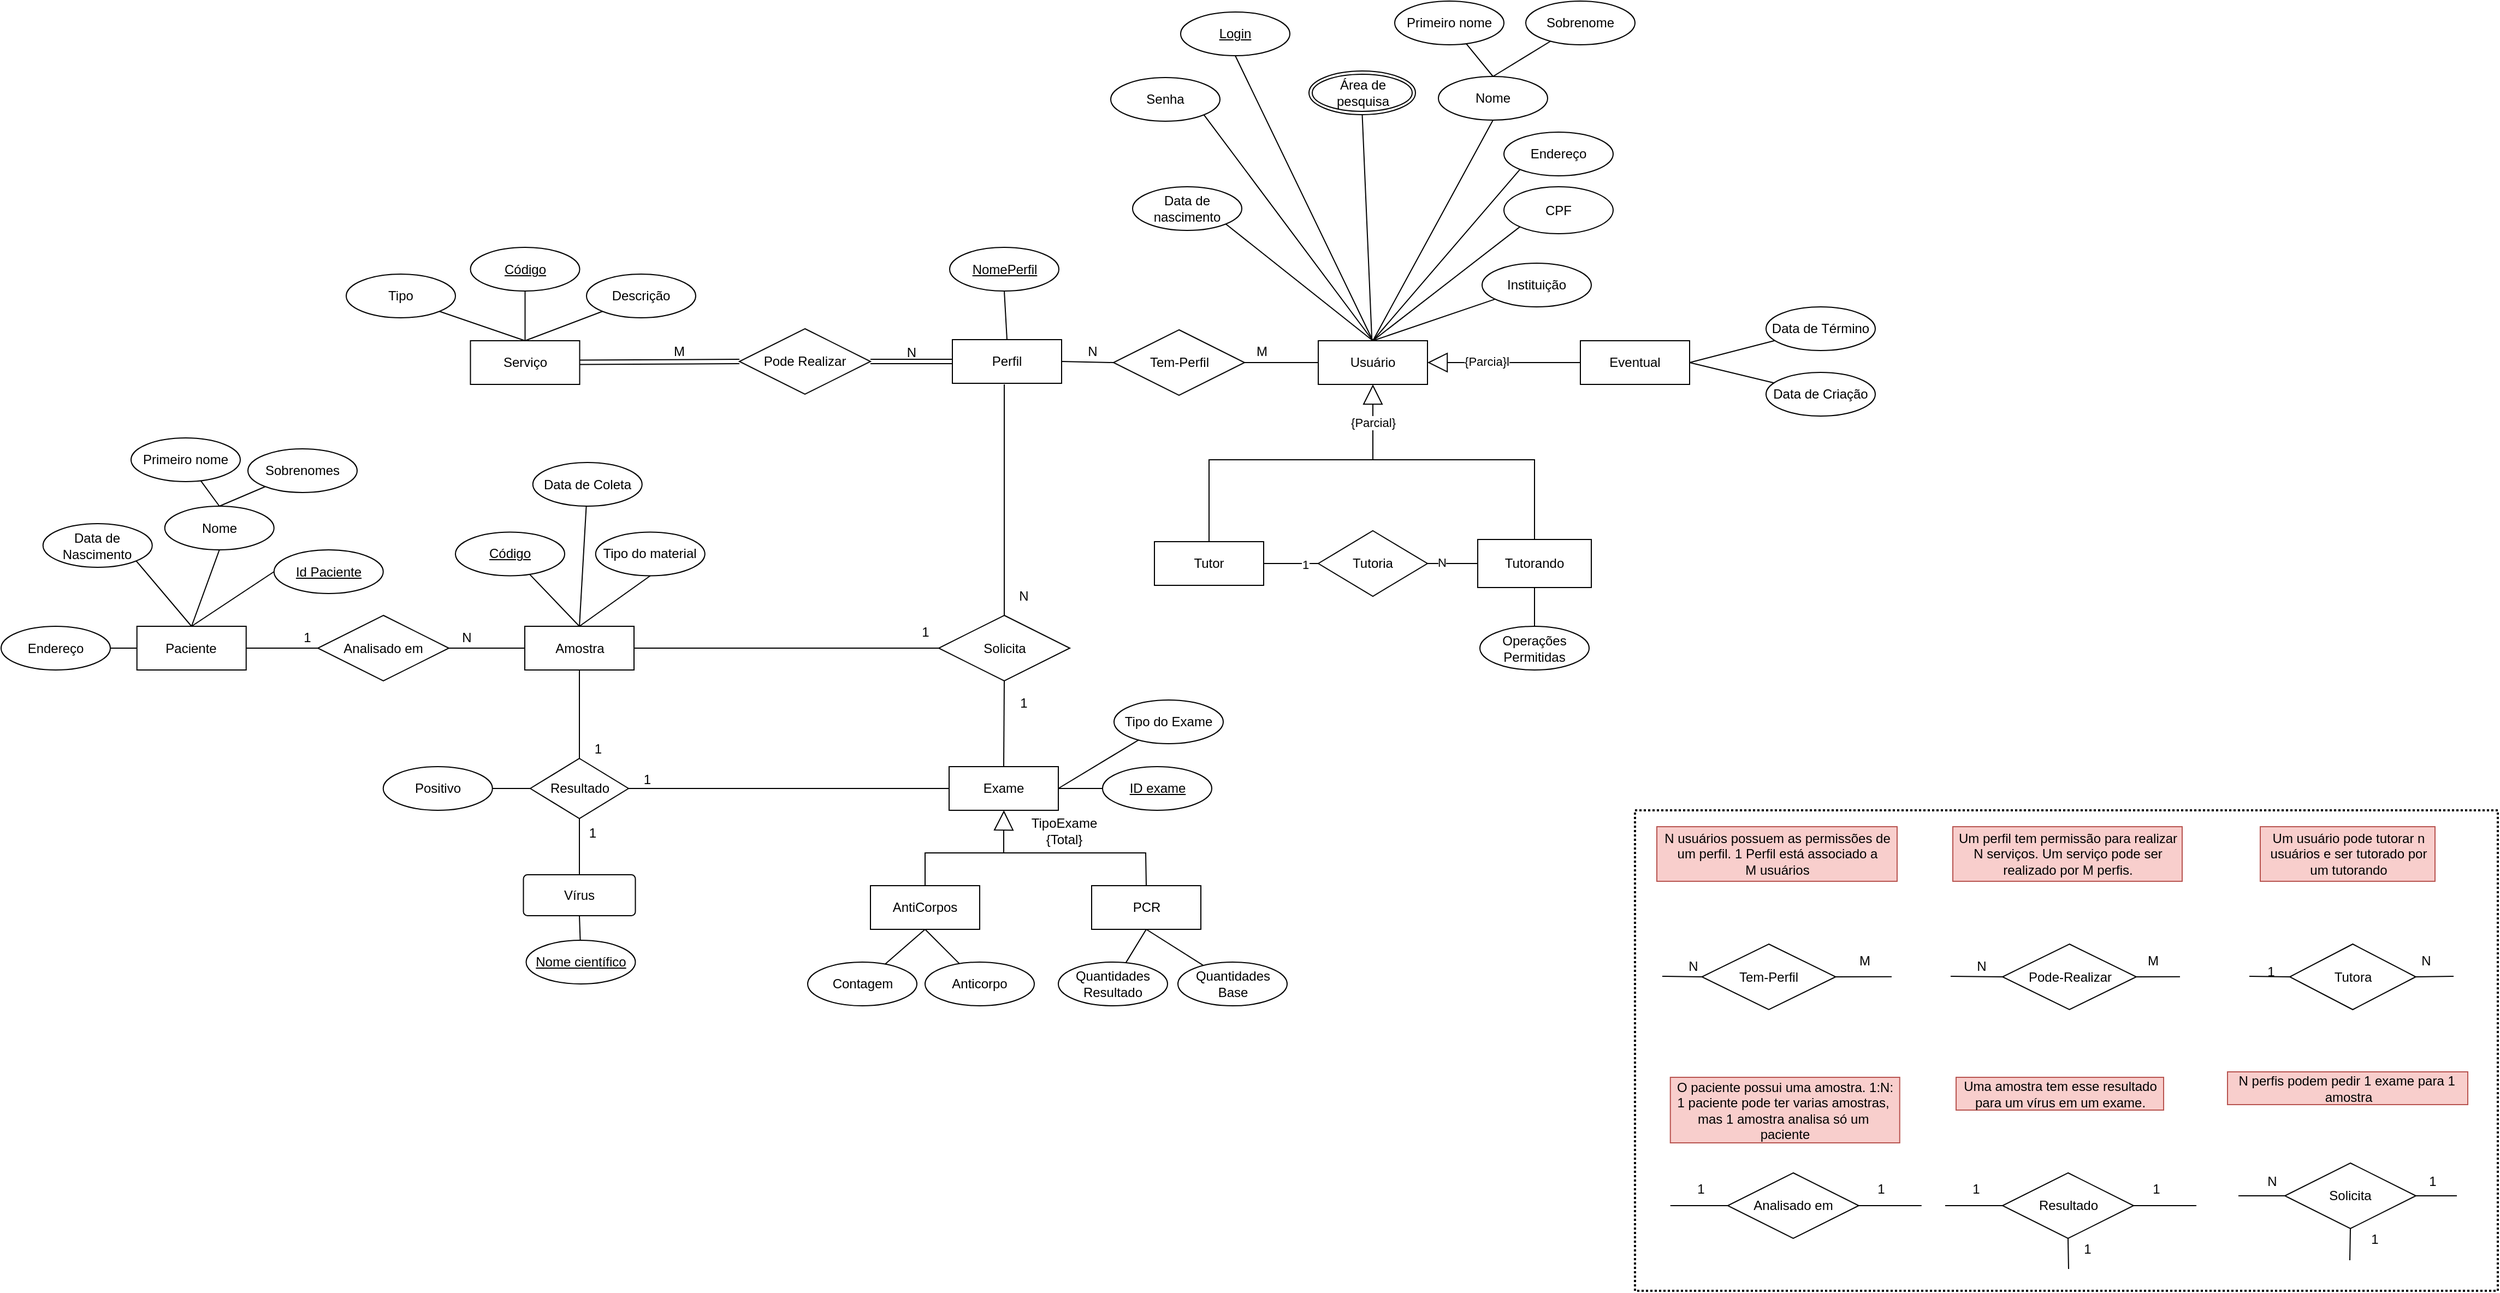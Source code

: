 <mxfile version="13.0.5" type="device"><diagram id="VNBC2NPOKUF2puOYTHex" name="Page-1"><mxGraphModel dx="868" dy="492" grid="1" gridSize="10" guides="1" tooltips="1" connect="1" arrows="1" fold="1" page="1" pageScale="1" pageWidth="1169" pageHeight="827" math="0" shadow="0"><root><mxCell id="0"/><mxCell id="1" parent="0"/><mxCell id="OSMX-TGwpytnrjNOQx-f-105" value="" style="rounded=0;whiteSpace=wrap;html=1;dashed=1;dashPattern=1 1;strokeWidth=2;" parent="1" vertex="1"><mxGeometry x="1510" y="791" width="790" height="440" as="geometry"/></mxCell><mxCell id="btX5SZ9OvL_AyXfjhrS3-226" style="edgeStyle=none;rounded=0;orthogonalLoop=1;jettySize=auto;html=1;exitX=1;exitY=0.5;exitDx=0;exitDy=0;entryX=0;entryY=0.5;entryDx=0;entryDy=0;startArrow=none;startFill=0;endArrow=none;endFill=0;strokeColor=#000000;" parent="1" source="btX5SZ9OvL_AyXfjhrS3-2" target="btX5SZ9OvL_AyXfjhrS3-158" edge="1"><mxGeometry relative="1" as="geometry"/></mxCell><mxCell id="btX5SZ9OvL_AyXfjhrS3-2" value="Paciente" style="whiteSpace=wrap;html=1;align=center;" parent="1" vertex="1"><mxGeometry x="138.38" y="622.5" width="100" height="40" as="geometry"/></mxCell><mxCell id="btX5SZ9OvL_AyXfjhrS3-20" style="edgeStyle=none;rounded=0;orthogonalLoop=1;jettySize=auto;html=1;exitX=0.5;exitY=1;exitDx=0;exitDy=0;entryX=0.5;entryY=0;entryDx=0;entryDy=0;startArrow=none;startFill=0;endArrow=none;endFill=0;strokeColor=#000000;" parent="1" source="btX5SZ9OvL_AyXfjhrS3-3" target="btX5SZ9OvL_AyXfjhrS3-2" edge="1"><mxGeometry relative="1" as="geometry"/></mxCell><mxCell id="btX5SZ9OvL_AyXfjhrS3-3" value="Nome" style="ellipse;whiteSpace=wrap;html=1;align=center;" parent="1" vertex="1"><mxGeometry x="163.88" y="512.5" width="100" height="40" as="geometry"/></mxCell><mxCell id="btX5SZ9OvL_AyXfjhrS3-225" style="edgeStyle=none;rounded=0;orthogonalLoop=1;jettySize=auto;html=1;exitX=1;exitY=0.5;exitDx=0;exitDy=0;entryX=0;entryY=0.5;entryDx=0;entryDy=0;startArrow=none;startFill=0;endArrow=none;endFill=0;strokeColor=#000000;" parent="1" source="btX5SZ9OvL_AyXfjhrS3-9" target="btX5SZ9OvL_AyXfjhrS3-2" edge="1"><mxGeometry relative="1" as="geometry"/></mxCell><mxCell id="btX5SZ9OvL_AyXfjhrS3-9" value="Endereço" style="ellipse;whiteSpace=wrap;html=1;align=center;" parent="1" vertex="1"><mxGeometry x="14" y="622.5" width="100" height="40" as="geometry"/></mxCell><mxCell id="btX5SZ9OvL_AyXfjhrS3-22" style="edgeStyle=none;rounded=0;orthogonalLoop=1;jettySize=auto;html=1;exitX=1;exitY=1;exitDx=0;exitDy=0;startArrow=none;startFill=0;endArrow=none;endFill=0;strokeColor=#000000;" parent="1" source="btX5SZ9OvL_AyXfjhrS3-10" edge="1"><mxGeometry relative="1" as="geometry"><mxPoint x="188.38" y="622.5" as="targetPoint"/></mxGeometry></mxCell><mxCell id="btX5SZ9OvL_AyXfjhrS3-10" value="Data de Nascimento" style="ellipse;whiteSpace=wrap;html=1;align=center;" parent="1" vertex="1"><mxGeometry x="52.38" y="528.5" width="100" height="40" as="geometry"/></mxCell><mxCell id="btX5SZ9OvL_AyXfjhrS3-21" style="edgeStyle=none;rounded=0;orthogonalLoop=1;jettySize=auto;html=1;exitX=0;exitY=0.5;exitDx=0;exitDy=0;startArrow=none;startFill=0;endArrow=none;endFill=0;strokeColor=#000000;" parent="1" source="btX5SZ9OvL_AyXfjhrS3-16" edge="1"><mxGeometry relative="1" as="geometry"><mxPoint x="188.38" y="622.5" as="targetPoint"/></mxGeometry></mxCell><mxCell id="btX5SZ9OvL_AyXfjhrS3-16" value="Id Paciente" style="ellipse;whiteSpace=wrap;html=1;align=center;fontStyle=4;" parent="1" vertex="1"><mxGeometry x="263.88" y="552.5" width="100" height="40" as="geometry"/></mxCell><mxCell id="btX5SZ9OvL_AyXfjhrS3-221" style="edgeStyle=none;rounded=0;orthogonalLoop=1;jettySize=auto;html=1;exitX=1;exitY=0.5;exitDx=0;exitDy=0;entryX=0;entryY=0.5;entryDx=0;entryDy=0;startArrow=none;startFill=0;endArrow=none;endFill=0;strokeColor=#000000;" parent="1" source="btX5SZ9OvL_AyXfjhrS3-24" target="btX5SZ9OvL_AyXfjhrS3-213" edge="1"><mxGeometry relative="1" as="geometry"/></mxCell><mxCell id="btX5SZ9OvL_AyXfjhrS3-24" value="Amostra" style="whiteSpace=wrap;html=1;align=center;" parent="1" vertex="1"><mxGeometry x="493.5" y="622.5" width="100" height="40" as="geometry"/></mxCell><mxCell id="btX5SZ9OvL_AyXfjhrS3-25" style="edgeStyle=none;rounded=0;orthogonalLoop=1;jettySize=auto;html=1;exitX=0.5;exitY=1;exitDx=0;exitDy=0;startArrow=none;startFill=0;endArrow=none;endFill=0;strokeColor=#000000;entryX=0.5;entryY=0;entryDx=0;entryDy=0;" parent="1" source="btX5SZ9OvL_AyXfjhrS3-26" target="btX5SZ9OvL_AyXfjhrS3-24" edge="1"><mxGeometry relative="1" as="geometry"><mxPoint x="497.5" y="660" as="targetPoint"/></mxGeometry></mxCell><mxCell id="btX5SZ9OvL_AyXfjhrS3-26" value="Tipo do material" style="ellipse;whiteSpace=wrap;html=1;align=center;" parent="1" vertex="1"><mxGeometry x="558.38" y="536.25" width="100" height="40" as="geometry"/></mxCell><mxCell id="btX5SZ9OvL_AyXfjhrS3-30" style="edgeStyle=none;rounded=0;orthogonalLoop=1;jettySize=auto;html=1;startArrow=none;startFill=0;endArrow=none;endFill=0;strokeColor=#000000;entryX=0.5;entryY=0;entryDx=0;entryDy=0;" parent="1" source="btX5SZ9OvL_AyXfjhrS3-31" target="btX5SZ9OvL_AyXfjhrS3-24" edge="1"><mxGeometry relative="1" as="geometry"><mxPoint x="497.5" y="615.0" as="targetPoint"/></mxGeometry></mxCell><mxCell id="btX5SZ9OvL_AyXfjhrS3-31" value="Data de Coleta" style="ellipse;whiteSpace=wrap;html=1;align=center;" parent="1" vertex="1"><mxGeometry x="500.88" y="472.5" width="100" height="40" as="geometry"/></mxCell><mxCell id="btX5SZ9OvL_AyXfjhrS3-36" style="edgeStyle=none;rounded=0;orthogonalLoop=1;jettySize=auto;html=1;startArrow=none;startFill=0;endArrow=none;endFill=0;strokeColor=#000000;entryX=0.5;entryY=0;entryDx=0;entryDy=0;" parent="1" source="btX5SZ9OvL_AyXfjhrS3-37" target="btX5SZ9OvL_AyXfjhrS3-24" edge="1"><mxGeometry relative="1" as="geometry"><mxPoint x="497.5" y="615.0" as="targetPoint"/></mxGeometry></mxCell><mxCell id="btX5SZ9OvL_AyXfjhrS3-37" value="Código" style="ellipse;whiteSpace=wrap;html=1;align=center;fontStyle=4;" parent="1" vertex="1"><mxGeometry x="430" y="536.25" width="100" height="40" as="geometry"/></mxCell><mxCell id="btX5SZ9OvL_AyXfjhrS3-130" style="edgeStyle=none;rounded=0;orthogonalLoop=1;jettySize=auto;html=1;entryX=0;entryY=0.5;entryDx=0;entryDy=0;startArrow=none;startFill=0;endArrow=none;endFill=0;strokeColor=#000000;exitX=1;exitY=0.5;exitDx=0;exitDy=0;" parent="1" source="uUri96Gghh1kMLIjT66v-4" target="btX5SZ9OvL_AyXfjhrS3-128" edge="1"><mxGeometry relative="1" as="geometry"><mxPoint x="1500" y="771" as="sourcePoint"/></mxGeometry></mxCell><mxCell id="uUri96Gghh1kMLIjT66v-2" value="1" style="edgeLabel;html=1;align=center;verticalAlign=middle;resizable=0;points=[];" vertex="1" connectable="0" parent="btX5SZ9OvL_AyXfjhrS3-130"><mxGeometry x="0.497" relative="1" as="geometry"><mxPoint y="1" as="offset"/></mxGeometry></mxCell><mxCell id="btX5SZ9OvL_AyXfjhrS3-131" style="edgeStyle=none;rounded=0;orthogonalLoop=1;jettySize=auto;html=1;startArrow=none;startFill=0;endArrow=none;endFill=0;strokeColor=#000000;entryX=1;entryY=0.5;entryDx=0;entryDy=0;exitX=0;exitY=0.5;exitDx=0;exitDy=0;" parent="1" source="uUri96Gghh1kMLIjT66v-5" target="btX5SZ9OvL_AyXfjhrS3-128" edge="1"><mxGeometry relative="1" as="geometry"><mxPoint x="1690" y="791" as="sourcePoint"/><mxPoint x="1680" y="731" as="targetPoint"/></mxGeometry></mxCell><mxCell id="uUri96Gghh1kMLIjT66v-1" value="N" style="edgeLabel;html=1;align=center;verticalAlign=middle;resizable=0;points=[];" vertex="1" connectable="0" parent="btX5SZ9OvL_AyXfjhrS3-131"><mxGeometry x="0.488" y="-1" relative="1" as="geometry"><mxPoint x="1" as="offset"/></mxGeometry></mxCell><mxCell id="btX5SZ9OvL_AyXfjhrS3-38" value="Usuário" style="whiteSpace=wrap;html=1;align=center;" parent="1" vertex="1"><mxGeometry x="1220" y="361" width="100" height="40" as="geometry"/></mxCell><mxCell id="btX5SZ9OvL_AyXfjhrS3-39" style="edgeStyle=none;rounded=0;orthogonalLoop=1;jettySize=auto;html=1;exitX=0.5;exitY=1;exitDx=0;exitDy=0;entryX=0.5;entryY=0;entryDx=0;entryDy=0;startArrow=none;startFill=0;endArrow=none;endFill=0;strokeColor=#000000;" parent="1" source="btX5SZ9OvL_AyXfjhrS3-40" target="btX5SZ9OvL_AyXfjhrS3-38" edge="1"><mxGeometry relative="1" as="geometry"/></mxCell><mxCell id="btX5SZ9OvL_AyXfjhrS3-269" style="edgeStyle=none;rounded=0;orthogonalLoop=1;jettySize=auto;html=1;startArrow=none;startFill=0;endArrow=none;endFill=0;strokeColor=#000000;exitX=0.5;exitY=0;exitDx=0;exitDy=0;" parent="1" source="btX5SZ9OvL_AyXfjhrS3-40" target="btX5SZ9OvL_AyXfjhrS3-42" edge="1"><mxGeometry relative="1" as="geometry"><mxPoint x="1430" y="139" as="sourcePoint"/></mxGeometry></mxCell><mxCell id="btX5SZ9OvL_AyXfjhrS3-40" value="Nome" style="ellipse;whiteSpace=wrap;html=1;align=center;" parent="1" vertex="1"><mxGeometry x="1330" y="119" width="100" height="40" as="geometry"/></mxCell><mxCell id="btX5SZ9OvL_AyXfjhrS3-42" value="Primeiro nome" style="ellipse;whiteSpace=wrap;html=1;align=center;" parent="1" vertex="1"><mxGeometry x="1290" y="50" width="100" height="40" as="geometry"/></mxCell><mxCell id="btX5SZ9OvL_AyXfjhrS3-247" style="edgeStyle=none;rounded=0;orthogonalLoop=1;jettySize=auto;html=1;exitX=0;exitY=1;exitDx=0;exitDy=0;entryX=0.5;entryY=0;entryDx=0;entryDy=0;startArrow=none;startFill=0;endArrow=none;endFill=0;strokeColor=#000000;" parent="1" source="btX5SZ9OvL_AyXfjhrS3-45" target="btX5SZ9OvL_AyXfjhrS3-38" edge="1"><mxGeometry relative="1" as="geometry"/></mxCell><mxCell id="btX5SZ9OvL_AyXfjhrS3-45" value="Endereço" style="ellipse;whiteSpace=wrap;html=1;align=center;" parent="1" vertex="1"><mxGeometry x="1390" y="170" width="100" height="40" as="geometry"/></mxCell><mxCell id="btX5SZ9OvL_AyXfjhrS3-267" style="edgeStyle=none;rounded=0;orthogonalLoop=1;jettySize=auto;html=1;startArrow=none;startFill=0;endArrow=none;endFill=0;strokeColor=#000000;entryX=0.5;entryY=0;entryDx=0;entryDy=0;" parent="1" source="btX5SZ9OvL_AyXfjhrS3-49" target="btX5SZ9OvL_AyXfjhrS3-40" edge="1"><mxGeometry relative="1" as="geometry"><mxPoint x="1433.5" y="139" as="targetPoint"/></mxGeometry></mxCell><mxCell id="btX5SZ9OvL_AyXfjhrS3-49" value="Sobrenome" style="ellipse;whiteSpace=wrap;html=1;align=center;" parent="1" vertex="1"><mxGeometry x="1410" y="50" width="100" height="40" as="geometry"/></mxCell><mxCell id="btX5SZ9OvL_AyXfjhrS3-257" style="edgeStyle=none;rounded=0;orthogonalLoop=1;jettySize=auto;html=1;exitX=0;exitY=1;exitDx=0;exitDy=0;entryX=0.5;entryY=0;entryDx=0;entryDy=0;startArrow=none;startFill=0;endArrow=none;endFill=0;strokeColor=#000000;" parent="1" source="btX5SZ9OvL_AyXfjhrS3-51" target="btX5SZ9OvL_AyXfjhrS3-38" edge="1"><mxGeometry relative="1" as="geometry"/></mxCell><mxCell id="btX5SZ9OvL_AyXfjhrS3-51" value="CPF" style="ellipse;whiteSpace=wrap;html=1;align=center;fontStyle=0;" parent="1" vertex="1"><mxGeometry x="1390" y="220" width="100" height="43" as="geometry"/></mxCell><mxCell id="btX5SZ9OvL_AyXfjhrS3-248" style="edgeStyle=none;rounded=0;orthogonalLoop=1;jettySize=auto;html=1;exitX=1;exitY=1;exitDx=0;exitDy=0;entryX=0.5;entryY=0;entryDx=0;entryDy=0;startArrow=none;startFill=0;endArrow=none;endFill=0;strokeColor=#000000;" parent="1" source="btX5SZ9OvL_AyXfjhrS3-59" target="btX5SZ9OvL_AyXfjhrS3-38" edge="1"><mxGeometry relative="1" as="geometry"/></mxCell><mxCell id="btX5SZ9OvL_AyXfjhrS3-59" value="Data de nascimento" style="ellipse;whiteSpace=wrap;html=1;align=center;glass=0;" parent="1" vertex="1"><mxGeometry x="1050" y="220" width="100" height="40" as="geometry"/></mxCell><mxCell id="btX5SZ9OvL_AyXfjhrS3-62" style="edgeStyle=none;rounded=0;orthogonalLoop=1;jettySize=auto;html=1;exitX=0.5;exitY=1;exitDx=0;exitDy=0;entryX=0.5;entryY=0;entryDx=0;entryDy=0;startArrow=none;startFill=0;endArrow=none;endFill=0;strokeColor=#000000;" parent="1" source="btX5SZ9OvL_AyXfjhrS3-61" target="btX5SZ9OvL_AyXfjhrS3-38" edge="1"><mxGeometry relative="1" as="geometry"/></mxCell><mxCell id="btX5SZ9OvL_AyXfjhrS3-61" value="Login" style="ellipse;whiteSpace=wrap;html=1;align=center;glass=0;fontStyle=4" parent="1" vertex="1"><mxGeometry x="1094" y="60" width="100" height="40" as="geometry"/></mxCell><mxCell id="btX5SZ9OvL_AyXfjhrS3-256" style="edgeStyle=none;rounded=0;orthogonalLoop=1;jettySize=auto;html=1;exitX=1;exitY=1;exitDx=0;exitDy=0;entryX=0.5;entryY=0;entryDx=0;entryDy=0;startArrow=none;startFill=0;endArrow=none;endFill=0;strokeColor=#000000;" parent="1" source="btX5SZ9OvL_AyXfjhrS3-64" target="btX5SZ9OvL_AyXfjhrS3-38" edge="1"><mxGeometry relative="1" as="geometry"/></mxCell><mxCell id="btX5SZ9OvL_AyXfjhrS3-64" value="Senha" style="ellipse;whiteSpace=wrap;html=1;align=center;glass=0;" parent="1" vertex="1"><mxGeometry x="1030" y="120" width="100" height="40" as="geometry"/></mxCell><mxCell id="btX5SZ9OvL_AyXfjhrS3-69" value="Serviço" style="whiteSpace=wrap;html=1;align=center;" parent="1" vertex="1"><mxGeometry x="443.75" y="361" width="100" height="40" as="geometry"/></mxCell><mxCell id="btX5SZ9OvL_AyXfjhrS3-70" style="edgeStyle=none;rounded=0;orthogonalLoop=1;jettySize=auto;html=1;exitX=0.5;exitY=1;exitDx=0;exitDy=0;entryX=0.5;entryY=1;entryDx=0;entryDy=0;startArrow=none;startFill=0;endArrow=none;endFill=0;strokeColor=#000000;" parent="1" source="btX5SZ9OvL_AyXfjhrS3-71" target="btX5SZ9OvL_AyXfjhrS3-71" edge="1"><mxGeometry relative="1" as="geometry"/></mxCell><mxCell id="btX5SZ9OvL_AyXfjhrS3-276" style="edgeStyle=none;rounded=0;orthogonalLoop=1;jettySize=auto;html=1;exitX=1;exitY=1;exitDx=0;exitDy=0;startArrow=none;startFill=0;endArrow=none;endFill=0;strokeColor=#000000;entryX=0.5;entryY=0;entryDx=0;entryDy=0;" parent="1" source="btX5SZ9OvL_AyXfjhrS3-71" target="btX5SZ9OvL_AyXfjhrS3-69" edge="1"><mxGeometry relative="1" as="geometry"><mxPoint x="480" y="350" as="targetPoint"/></mxGeometry></mxCell><mxCell id="btX5SZ9OvL_AyXfjhrS3-71" value="Tipo" style="ellipse;whiteSpace=wrap;html=1;align=center;" parent="1" vertex="1"><mxGeometry x="330" y="300" width="100" height="40" as="geometry"/></mxCell><mxCell id="btX5SZ9OvL_AyXfjhrS3-277" style="edgeStyle=none;rounded=0;orthogonalLoop=1;jettySize=auto;html=1;exitX=0;exitY=1;exitDx=0;exitDy=0;startArrow=none;startFill=0;endArrow=none;endFill=0;strokeColor=#000000;entryX=0.5;entryY=0;entryDx=0;entryDy=0;" parent="1" source="btX5SZ9OvL_AyXfjhrS3-76" target="btX5SZ9OvL_AyXfjhrS3-69" edge="1"><mxGeometry relative="1" as="geometry"><mxPoint x="510" y="350" as="targetPoint"/></mxGeometry></mxCell><mxCell id="btX5SZ9OvL_AyXfjhrS3-76" value="Descrição" style="ellipse;whiteSpace=wrap;html=1;align=center;" parent="1" vertex="1"><mxGeometry x="550" y="300" width="100" height="40" as="geometry"/></mxCell><mxCell id="btX5SZ9OvL_AyXfjhrS3-275" style="edgeStyle=none;rounded=0;orthogonalLoop=1;jettySize=auto;html=1;exitX=0.5;exitY=1;exitDx=0;exitDy=0;entryX=0.5;entryY=0;entryDx=0;entryDy=0;startArrow=none;startFill=0;endArrow=none;endFill=0;strokeColor=#000000;" parent="1" source="btX5SZ9OvL_AyXfjhrS3-82" target="btX5SZ9OvL_AyXfjhrS3-69" edge="1"><mxGeometry relative="1" as="geometry"/></mxCell><mxCell id="btX5SZ9OvL_AyXfjhrS3-82" value="Código" style="ellipse;whiteSpace=wrap;html=1;align=center;fontStyle=4;" parent="1" vertex="1"><mxGeometry x="443.75" y="275.5" width="100" height="40" as="geometry"/></mxCell><mxCell id="btX5SZ9OvL_AyXfjhrS3-106" value="Um usuário pode tutorar n&lt;br&gt;usuários e ser tutorado por&lt;br&gt;um tutorando" style="text;html=1;align=center;verticalAlign=middle;resizable=0;points=[];autosize=1;fillColor=#f8cecc;strokeColor=#b85450;" parent="1" vertex="1"><mxGeometry x="2082.5" y="806" width="160" height="50" as="geometry"/></mxCell><mxCell id="btX5SZ9OvL_AyXfjhrS3-107" value="" style="edgeStyle=none;rounded=0;orthogonalLoop=1;jettySize=auto;html=1;startArrow=none;startFill=0;endArrow=none;endFill=0;strokeColor=#000000;exitX=0;exitY=0.5;exitDx=0;exitDy=0;" parent="1" source="btX5SZ9OvL_AyXfjhrS3-110" edge="1"><mxGeometry relative="1" as="geometry"><mxPoint x="2072.5" y="943" as="targetPoint"/></mxGeometry></mxCell><mxCell id="btX5SZ9OvL_AyXfjhrS3-108" style="edgeStyle=none;rounded=0;orthogonalLoop=1;jettySize=auto;html=1;exitX=1;exitY=0.5;exitDx=0;exitDy=0;startArrow=none;startFill=0;endArrow=none;endFill=0;strokeColor=#000000;" parent="1" source="btX5SZ9OvL_AyXfjhrS3-110" edge="1"><mxGeometry relative="1" as="geometry"><mxPoint x="2259.5" y="943" as="targetPoint"/></mxGeometry></mxCell><mxCell id="btX5SZ9OvL_AyXfjhrS3-110" value="Tutora" style="shape=rhombus;perimeter=rhombusPerimeter;whiteSpace=wrap;html=1;align=center;glass=0;" parent="1" vertex="1"><mxGeometry x="2109.5" y="913.5" width="115.38" height="60" as="geometry"/></mxCell><mxCell id="btX5SZ9OvL_AyXfjhrS3-111" value="1" style="text;html=1;align=center;verticalAlign=middle;resizable=0;points=[];autosize=1;" parent="1" vertex="1"><mxGeometry x="2082.38" y="928.5" width="20" height="20" as="geometry"/></mxCell><mxCell id="btX5SZ9OvL_AyXfjhrS3-112" value="N" style="text;html=1;align=center;verticalAlign=middle;resizable=0;points=[];autosize=1;" parent="1" vertex="1"><mxGeometry x="2223.88" y="918.5" width="20" height="20" as="geometry"/></mxCell><mxCell id="btX5SZ9OvL_AyXfjhrS3-273" style="edgeStyle=none;rounded=0;orthogonalLoop=1;jettySize=auto;html=1;exitX=0.5;exitY=1;exitDx=0;exitDy=0;startArrow=none;startFill=0;endArrow=none;endFill=0;strokeColor=#000000;" parent="1" source="btX5SZ9OvL_AyXfjhrS3-117" target="btX5SZ9OvL_AyXfjhrS3-119" edge="1"><mxGeometry relative="1" as="geometry"/></mxCell><mxCell id="btX5SZ9OvL_AyXfjhrS3-117" value="Vírus" style="rounded=1;arcSize=10;whiteSpace=wrap;html=1;align=center;glass=0;" parent="1" vertex="1"><mxGeometry x="492.25" y="850" width="102.5" height="37.5" as="geometry"/></mxCell><mxCell id="btX5SZ9OvL_AyXfjhrS3-119" value="Nome científico" style="ellipse;whiteSpace=wrap;html=1;align=center;fontStyle=4;glass=0;" parent="1" vertex="1"><mxGeometry x="494.75" y="910" width="100" height="40" as="geometry"/></mxCell><mxCell id="btX5SZ9OvL_AyXfjhrS3-128" value="Tutoria" style="shape=rhombus;perimeter=rhombusPerimeter;whiteSpace=wrap;html=1;align=center;glass=0;" parent="1" vertex="1"><mxGeometry x="1220" y="535" width="100" height="60" as="geometry"/></mxCell><mxCell id="btX5SZ9OvL_AyXfjhrS3-134" value="&lt;div&gt;Uma amostra tem esse resultado&lt;/div&gt;para um vírus em um exame." style="text;html=1;align=center;verticalAlign=middle;resizable=0;points=[];autosize=1;fillColor=#f8cecc;strokeColor=#b85450;" parent="1" vertex="1"><mxGeometry x="1804" y="1035.5" width="190" height="30" as="geometry"/></mxCell><mxCell id="btX5SZ9OvL_AyXfjhrS3-135" value="" style="edgeStyle=none;rounded=0;orthogonalLoop=1;jettySize=auto;html=1;startArrow=none;startFill=0;endArrow=none;endFill=0;strokeColor=#000000;exitX=0;exitY=0.5;exitDx=0;exitDy=0;" parent="1" source="btX5SZ9OvL_AyXfjhrS3-137" edge="1"><mxGeometry relative="1" as="geometry"><mxPoint x="1794" y="1153" as="targetPoint"/></mxGeometry></mxCell><mxCell id="btX5SZ9OvL_AyXfjhrS3-136" style="edgeStyle=none;rounded=0;orthogonalLoop=1;jettySize=auto;html=1;exitX=1;exitY=0.5;exitDx=0;exitDy=0;startArrow=none;startFill=0;endArrow=none;endFill=0;strokeColor=#000000;" parent="1" source="btX5SZ9OvL_AyXfjhrS3-137" edge="1"><mxGeometry relative="1" as="geometry"><mxPoint x="2024" y="1153" as="targetPoint"/></mxGeometry></mxCell><mxCell id="btX5SZ9OvL_AyXfjhrS3-137" value="Resultado" style="shape=rhombus;perimeter=rhombusPerimeter;whiteSpace=wrap;html=1;align=center;glass=0;" parent="1" vertex="1"><mxGeometry x="1846.5" y="1123" width="120" height="60" as="geometry"/></mxCell><mxCell id="btX5SZ9OvL_AyXfjhrS3-138" value="1" style="text;html=1;align=center;verticalAlign=middle;resizable=0;points=[];autosize=1;" parent="1" vertex="1"><mxGeometry x="1811.5" y="1128" width="20" height="20" as="geometry"/></mxCell><mxCell id="btX5SZ9OvL_AyXfjhrS3-139" value="1" style="text;html=1;align=center;verticalAlign=middle;resizable=0;points=[];autosize=1;" parent="1" vertex="1"><mxGeometry x="1976.5" y="1128" width="20" height="20" as="geometry"/></mxCell><mxCell id="btX5SZ9OvL_AyXfjhrS3-140" value="Resultado" style="shape=rhombus;perimeter=rhombusPerimeter;whiteSpace=wrap;html=1;align=center;glass=0;" parent="1" vertex="1"><mxGeometry x="498.5" y="743.5" width="90" height="55" as="geometry"/></mxCell><mxCell id="btX5SZ9OvL_AyXfjhrS3-144" style="edgeStyle=none;rounded=0;orthogonalLoop=1;jettySize=auto;html=1;entryX=0;entryY=0.5;entryDx=0;entryDy=0;startArrow=none;startFill=0;endArrow=none;endFill=0;strokeColor=#000000;" parent="1" source="btX5SZ9OvL_AyXfjhrS3-117" target="btX5SZ9OvL_AyXfjhrS3-117" edge="1"><mxGeometry relative="1" as="geometry"/></mxCell><mxCell id="btX5SZ9OvL_AyXfjhrS3-298" style="edgeStyle=none;rounded=0;orthogonalLoop=1;jettySize=auto;html=1;exitX=1;exitY=0.5;exitDx=0;exitDy=0;entryX=0;entryY=0.5;entryDx=0;entryDy=0;startArrow=none;startFill=0;endArrow=none;endFill=0;strokeColor=#000000;" parent="1" source="btX5SZ9OvL_AyXfjhrS3-158" target="btX5SZ9OvL_AyXfjhrS3-24" edge="1"><mxGeometry relative="1" as="geometry"/></mxCell><mxCell id="btX5SZ9OvL_AyXfjhrS3-158" value="Analisado em" style="shape=rhombus;perimeter=rhombusPerimeter;whiteSpace=wrap;html=1;align=center;glass=0;" parent="1" vertex="1"><mxGeometry x="304" y="612.5" width="120" height="60" as="geometry"/></mxCell><mxCell id="btX5SZ9OvL_AyXfjhrS3-163" value="O paciente possui uma amostra. 1:N:&lt;br&gt;1 paciente pode ter varias amostras,&amp;nbsp;&lt;br&gt;mas 1 amostra analisa só um&amp;nbsp;&lt;br&gt;paciente" style="text;html=1;align=center;verticalAlign=middle;resizable=0;points=[];autosize=1;fillColor=#f8cecc;strokeColor=#b85450;" parent="1" vertex="1"><mxGeometry x="1542.38" y="1035.5" width="210" height="60" as="geometry"/></mxCell><mxCell id="btX5SZ9OvL_AyXfjhrS3-164" value="" style="edgeStyle=none;rounded=0;orthogonalLoop=1;jettySize=auto;html=1;startArrow=none;startFill=0;endArrow=none;endFill=0;strokeColor=#000000;exitX=0;exitY=0.5;exitDx=0;exitDy=0;" parent="1" source="btX5SZ9OvL_AyXfjhrS3-166" edge="1"><mxGeometry relative="1" as="geometry"><mxPoint x="1542.38" y="1153.0" as="targetPoint"/></mxGeometry></mxCell><mxCell id="btX5SZ9OvL_AyXfjhrS3-165" style="edgeStyle=none;rounded=0;orthogonalLoop=1;jettySize=auto;html=1;exitX=1;exitY=0.5;exitDx=0;exitDy=0;startArrow=none;startFill=0;endArrow=none;endFill=0;strokeColor=#000000;" parent="1" source="btX5SZ9OvL_AyXfjhrS3-166" edge="1"><mxGeometry relative="1" as="geometry"><mxPoint x="1772.38" y="1153.0" as="targetPoint"/></mxGeometry></mxCell><mxCell id="btX5SZ9OvL_AyXfjhrS3-166" value="Analisado em" style="shape=rhombus;perimeter=rhombusPerimeter;whiteSpace=wrap;html=1;align=center;glass=0;" parent="1" vertex="1"><mxGeometry x="1594.88" y="1123" width="120" height="60" as="geometry"/></mxCell><mxCell id="btX5SZ9OvL_AyXfjhrS3-167" value="1" style="text;html=1;align=center;verticalAlign=middle;resizable=0;points=[];autosize=1;" parent="1" vertex="1"><mxGeometry x="1559.88" y="1128" width="20" height="20" as="geometry"/></mxCell><mxCell id="btX5SZ9OvL_AyXfjhrS3-168" value="1" style="text;html=1;align=center;verticalAlign=middle;resizable=0;points=[];autosize=1;" parent="1" vertex="1"><mxGeometry x="1724.88" y="1128" width="20" height="20" as="geometry"/></mxCell><mxCell id="btX5SZ9OvL_AyXfjhrS3-249" style="edgeStyle=none;rounded=0;orthogonalLoop=1;jettySize=auto;html=1;exitX=0.5;exitY=1;exitDx=0;exitDy=0;startArrow=none;startFill=0;endArrow=none;endFill=0;strokeColor=#000000;" parent="1" source="btX5SZ9OvL_AyXfjhrS3-174" target="btX5SZ9OvL_AyXfjhrS3-38" edge="1"><mxGeometry relative="1" as="geometry"/></mxCell><mxCell id="btX5SZ9OvL_AyXfjhrS3-174" value="Área de pesquisa" style="ellipse;shape=doubleEllipse;margin=3;whiteSpace=wrap;html=1;align=center;glass=0;" parent="1" vertex="1"><mxGeometry x="1211.5" y="114" width="97.5" height="40" as="geometry"/></mxCell><mxCell id="btX5SZ9OvL_AyXfjhrS3-215" style="edgeStyle=none;rounded=0;orthogonalLoop=1;jettySize=auto;html=1;exitX=0.5;exitY=1;exitDx=0;exitDy=0;entryX=0.5;entryY=0;entryDx=0;entryDy=0;startArrow=none;startFill=0;endArrow=none;endFill=0;strokeColor=#000000;" parent="1" target="btX5SZ9OvL_AyXfjhrS3-213" edge="1"><mxGeometry relative="1" as="geometry"><mxPoint x="932.5" y="401" as="sourcePoint"/></mxGeometry></mxCell><mxCell id="btX5SZ9OvL_AyXfjhrS3-195" value="Pode Realizar" style="shape=rhombus;perimeter=rhombusPerimeter;whiteSpace=wrap;html=1;align=center;glass=0;" parent="1" vertex="1"><mxGeometry x="690" y="350" width="120" height="60" as="geometry"/></mxCell><mxCell id="btX5SZ9OvL_AyXfjhrS3-202" style="edgeStyle=none;rounded=0;orthogonalLoop=1;jettySize=auto;html=1;exitX=0;exitY=0.5;exitDx=0;exitDy=0;startArrow=none;startFill=0;endArrow=none;endFill=0;strokeColor=#000000;" parent="1" source="btX5SZ9OvL_AyXfjhrS3-200" edge="1"><mxGeometry relative="1" as="geometry"><mxPoint x="1535" y="943" as="targetPoint"/></mxGeometry></mxCell><mxCell id="btX5SZ9OvL_AyXfjhrS3-297" style="edgeStyle=none;rounded=0;orthogonalLoop=1;jettySize=auto;html=1;exitX=1;exitY=0.5;exitDx=0;exitDy=0;startArrow=none;startFill=0;endArrow=none;endFill=0;strokeColor=#000000;" parent="1" source="btX5SZ9OvL_AyXfjhrS3-200" edge="1"><mxGeometry relative="1" as="geometry"><mxPoint x="1745" y="943.4" as="targetPoint"/></mxGeometry></mxCell><mxCell id="btX5SZ9OvL_AyXfjhrS3-200" value="Tem-Perfil" style="shape=rhombus;perimeter=rhombusPerimeter;whiteSpace=wrap;html=1;align=center;glass=0;" parent="1" vertex="1"><mxGeometry x="1571.25" y="913.5" width="122.5" height="60" as="geometry"/></mxCell><mxCell id="btX5SZ9OvL_AyXfjhrS3-201" value="N usuários possuem as permissões de&lt;br&gt;um perfil. 1 Perfil está associado a&lt;br&gt;M usuários" style="text;html=1;align=center;verticalAlign=middle;resizable=0;points=[];autosize=1;fillColor=#f8cecc;strokeColor=#b85450;" parent="1" vertex="1"><mxGeometry x="1530" y="806" width="220" height="50" as="geometry"/></mxCell><mxCell id="btX5SZ9OvL_AyXfjhrS3-204" value="N" style="text;html=1;align=center;verticalAlign=middle;resizable=0;points=[];autosize=1;" parent="1" vertex="1"><mxGeometry x="1552.5" y="923.5" width="20" height="20" as="geometry"/></mxCell><mxCell id="btX5SZ9OvL_AyXfjhrS3-205" value="M" style="text;html=1;align=center;verticalAlign=middle;resizable=0;points=[];autosize=1;" parent="1" vertex="1"><mxGeometry x="1705" y="918.5" width="30" height="20" as="geometry"/></mxCell><mxCell id="btX5SZ9OvL_AyXfjhrS3-217" style="edgeStyle=none;rounded=0;orthogonalLoop=1;jettySize=auto;html=1;startArrow=none;startFill=0;endArrow=none;endFill=0;strokeColor=#000000;exitX=1;exitY=0.5;exitDx=0;exitDy=0;" parent="1" source="btX5SZ9OvL_AyXfjhrS3-208" target="btX5SZ9OvL_AyXfjhrS3-216" edge="1"><mxGeometry relative="1" as="geometry"><mxPoint x="990" y="771" as="sourcePoint"/><mxPoint x="1030" y="770" as="targetPoint"/></mxGeometry></mxCell><mxCell id="btX5SZ9OvL_AyXfjhrS3-208" value="Exame" style="whiteSpace=wrap;html=1;align=center;glass=0;" parent="1" vertex="1"><mxGeometry x="882" y="751" width="100" height="40" as="geometry"/></mxCell><mxCell id="OSMX-TGwpytnrjNOQx-f-1" value="AntiCorpos" style="whiteSpace=wrap;html=1;align=center;glass=0;" parent="1" vertex="1"><mxGeometry x="810" y="860" width="100" height="40" as="geometry"/></mxCell><mxCell id="btX5SZ9OvL_AyXfjhrS3-214" style="edgeStyle=none;rounded=0;orthogonalLoop=1;jettySize=auto;html=1;exitX=0.5;exitY=1;exitDx=0;exitDy=0;entryX=0.5;entryY=0;entryDx=0;entryDy=0;startArrow=none;startFill=0;endArrow=none;endFill=0;strokeColor=#000000;" parent="1" source="btX5SZ9OvL_AyXfjhrS3-213" target="btX5SZ9OvL_AyXfjhrS3-208" edge="1"><mxGeometry relative="1" as="geometry"/></mxCell><mxCell id="btX5SZ9OvL_AyXfjhrS3-213" value="Solicita" style="shape=rhombus;perimeter=rhombusPerimeter;whiteSpace=wrap;html=1;align=center;glass=0;" parent="1" vertex="1"><mxGeometry x="872.5" y="612.5" width="120" height="60" as="geometry"/></mxCell><mxCell id="btX5SZ9OvL_AyXfjhrS3-216" value="ID exame" style="ellipse;whiteSpace=wrap;html=1;align=center;fontStyle=4;glass=0;" parent="1" vertex="1"><mxGeometry x="1022.5" y="751" width="100" height="40" as="geometry"/></mxCell><mxCell id="btX5SZ9OvL_AyXfjhrS3-228" value="1" style="text;html=1;align=center;verticalAlign=middle;resizable=0;points=[];autosize=1;" parent="1" vertex="1"><mxGeometry x="284" y="622.5" width="20" height="20" as="geometry"/></mxCell><mxCell id="btX5SZ9OvL_AyXfjhrS3-230" value="N" style="text;html=1;align=center;verticalAlign=middle;resizable=0;points=[];autosize=1;" parent="1" vertex="1"><mxGeometry x="940" y="585" width="20" height="20" as="geometry"/></mxCell><mxCell id="btX5SZ9OvL_AyXfjhrS3-232" value="1" style="text;html=1;align=center;verticalAlign=middle;resizable=0;points=[];autosize=1;" parent="1" vertex="1"><mxGeometry x="850" y="618" width="20" height="20" as="geometry"/></mxCell><mxCell id="btX5SZ9OvL_AyXfjhrS3-279" style="edgeStyle=none;rounded=0;orthogonalLoop=1;jettySize=auto;html=1;exitX=0;exitY=0.5;exitDx=0;exitDy=0;startArrow=none;startFill=0;endArrow=none;endFill=0;strokeColor=#000000;" parent="1" source="btX5SZ9OvL_AyXfjhrS3-278" edge="1"><mxGeometry relative="1" as="geometry"><mxPoint x="2062.5" y="1144" as="targetPoint"/></mxGeometry></mxCell><mxCell id="btX5SZ9OvL_AyXfjhrS3-280" style="edgeStyle=none;rounded=0;orthogonalLoop=1;jettySize=auto;html=1;exitX=0.5;exitY=1;exitDx=0;exitDy=0;startArrow=none;startFill=0;endArrow=none;endFill=0;strokeColor=#000000;" parent="1" source="btX5SZ9OvL_AyXfjhrS3-278" edge="1"><mxGeometry relative="1" as="geometry"><mxPoint x="2164.5" y="1203" as="targetPoint"/></mxGeometry></mxCell><mxCell id="btX5SZ9OvL_AyXfjhrS3-281" style="edgeStyle=none;rounded=0;orthogonalLoop=1;jettySize=auto;html=1;exitX=1;exitY=0.5;exitDx=0;exitDy=0;startArrow=none;startFill=0;endArrow=none;endFill=0;strokeColor=#000000;" parent="1" source="btX5SZ9OvL_AyXfjhrS3-278" edge="1"><mxGeometry relative="1" as="geometry"><mxPoint x="2262.5" y="1144" as="targetPoint"/></mxGeometry></mxCell><mxCell id="btX5SZ9OvL_AyXfjhrS3-278" value="Solicita" style="shape=rhombus;perimeter=rhombusPerimeter;whiteSpace=wrap;html=1;align=center;glass=0;" parent="1" vertex="1"><mxGeometry x="2105" y="1114" width="120" height="60" as="geometry"/></mxCell><mxCell id="btX5SZ9OvL_AyXfjhrS3-282" value="N" style="text;html=1;align=center;verticalAlign=middle;resizable=0;points=[];autosize=1;" parent="1" vertex="1"><mxGeometry x="2082.5" y="1121" width="20" height="20" as="geometry"/></mxCell><mxCell id="btX5SZ9OvL_AyXfjhrS3-283" value="1" style="text;html=1;align=center;verticalAlign=middle;resizable=0;points=[];autosize=1;" parent="1" vertex="1"><mxGeometry x="2230" y="1121" width="20" height="20" as="geometry"/></mxCell><mxCell id="btX5SZ9OvL_AyXfjhrS3-284" value="1" style="text;html=1;align=center;verticalAlign=middle;resizable=0;points=[];autosize=1;" parent="1" vertex="1"><mxGeometry x="2176.88" y="1174" width="20" height="20" as="geometry"/></mxCell><mxCell id="btX5SZ9OvL_AyXfjhrS3-286" value="N perfis podem pedir 1 exame para 1&amp;nbsp;&lt;br&gt;amostra" style="text;html=1;align=center;verticalAlign=middle;resizable=0;points=[];autosize=1;fillColor=#f8cecc;strokeColor=#b85450;" parent="1" vertex="1"><mxGeometry x="2052.5" y="1030.5" width="220" height="30" as="geometry"/></mxCell><mxCell id="btX5SZ9OvL_AyXfjhrS3-287" value="1" style="text;html=1;align=center;verticalAlign=middle;resizable=0;points=[];autosize=1;" parent="1" vertex="1"><mxGeometry x="940" y="682.5" width="20" height="20" as="geometry"/></mxCell><mxCell id="btX5SZ9OvL_AyXfjhrS3-299" value="N" style="text;html=1;align=center;verticalAlign=middle;resizable=0;points=[];autosize=1;" parent="1" vertex="1"><mxGeometry x="430" y="622.5" width="20" height="20" as="geometry"/></mxCell><mxCell id="OSMX-TGwpytnrjNOQx-f-3" value="PCR" style="whiteSpace=wrap;html=1;align=center;glass=0;" parent="1" vertex="1"><mxGeometry x="1012.5" y="860" width="100" height="40" as="geometry"/></mxCell><mxCell id="OSMX-TGwpytnrjNOQx-f-7" value="Contagem" style="ellipse;whiteSpace=wrap;html=1;align=center;" parent="1" vertex="1"><mxGeometry x="752.5" y="930" width="100" height="40" as="geometry"/></mxCell><mxCell id="OSMX-TGwpytnrjNOQx-f-10" value="" style="endArrow=none;html=1;entryX=0.5;entryY=1;entryDx=0;entryDy=0;" parent="1" source="OSMX-TGwpytnrjNOQx-f-7" target="OSMX-TGwpytnrjNOQx-f-1" edge="1"><mxGeometry width="50" height="50" relative="1" as="geometry"><mxPoint x="850" y="820" as="sourcePoint"/><mxPoint x="900" y="770" as="targetPoint"/></mxGeometry></mxCell><mxCell id="OSMX-TGwpytnrjNOQx-f-11" value="" style="endArrow=none;html=1;entryX=0.5;entryY=1;entryDx=0;entryDy=0;" parent="1" source="OSMX-TGwpytnrjNOQx-f-12" target="OSMX-TGwpytnrjNOQx-f-1" edge="1"><mxGeometry width="50" height="50" relative="1" as="geometry"><mxPoint x="900" y="940" as="sourcePoint"/><mxPoint x="850" y="900" as="targetPoint"/></mxGeometry></mxCell><mxCell id="OSMX-TGwpytnrjNOQx-f-12" value="Anticorpo" style="ellipse;whiteSpace=wrap;html=1;align=center;" parent="1" vertex="1"><mxGeometry x="860" y="930" width="100" height="40" as="geometry"/></mxCell><mxCell id="OSMX-TGwpytnrjNOQx-f-13" value="" style="endArrow=block;endSize=16;endFill=0;html=1;entryX=0.5;entryY=0;entryDx=0;entryDy=0;rounded=0;exitX=0.5;exitY=0;exitDx=0;exitDy=0;shadow=0;" parent="1" source="OSMX-TGwpytnrjNOQx-f-1" edge="1"><mxGeometry x="-0.575" y="-30" width="160" relative="1" as="geometry"><mxPoint x="932.16" y="851" as="sourcePoint"/><mxPoint x="932.16" y="791" as="targetPoint"/><Array as="points"><mxPoint x="860" y="830"/><mxPoint x="932" y="830"/><mxPoint x="932" y="810"/></Array><mxPoint x="-30" y="-30" as="offset"/></mxGeometry></mxCell><mxCell id="OSMX-TGwpytnrjNOQx-f-14" value="" style="endArrow=none;html=1;shadow=0;exitX=0.5;exitY=0;exitDx=0;exitDy=0;rounded=0;" parent="1" source="OSMX-TGwpytnrjNOQx-f-3" edge="1"><mxGeometry width="50" height="50" relative="1" as="geometry"><mxPoint x="1070" y="830" as="sourcePoint"/><mxPoint x="930" y="830" as="targetPoint"/><Array as="points"><mxPoint x="1062" y="830"/></Array></mxGeometry></mxCell><mxCell id="OSMX-TGwpytnrjNOQx-f-20" value="&lt;div&gt;Quantidades Resultado&lt;br&gt;&lt;/div&gt;" style="ellipse;whiteSpace=wrap;html=1;align=center;" parent="1" vertex="1"><mxGeometry x="982" y="930" width="100" height="40" as="geometry"/></mxCell><mxCell id="OSMX-TGwpytnrjNOQx-f-23" value="Quantidades Base" style="ellipse;whiteSpace=wrap;html=1;align=center;" parent="1" vertex="1"><mxGeometry x="1091.5" y="930" width="100" height="40" as="geometry"/></mxCell><mxCell id="OSMX-TGwpytnrjNOQx-f-24" value="" style="endArrow=none;html=1;shadow=0;rounded=0;entryX=0.5;entryY=1;entryDx=0;entryDy=0;" parent="1" source="OSMX-TGwpytnrjNOQx-f-23" target="OSMX-TGwpytnrjNOQx-f-3" edge="1"><mxGeometry width="50" height="50" relative="1" as="geometry"><mxPoint x="1165.0" y="940" as="sourcePoint"/><mxPoint x="1032.5" y="910" as="targetPoint"/><Array as="points"/></mxGeometry></mxCell><mxCell id="OSMX-TGwpytnrjNOQx-f-25" value="" style="endArrow=none;html=1;shadow=0;rounded=0;entryX=0.5;entryY=1;entryDx=0;entryDy=0;" parent="1" source="OSMX-TGwpytnrjNOQx-f-20" target="OSMX-TGwpytnrjNOQx-f-3" edge="1"><mxGeometry width="50" height="50" relative="1" as="geometry"><mxPoint x="1160.0" y="940" as="sourcePoint"/><mxPoint x="1072.5" y="910" as="targetPoint"/><Array as="points"/></mxGeometry></mxCell><mxCell id="OSMX-TGwpytnrjNOQx-f-26" value="&lt;div&gt;TipoExame&lt;br&gt;&lt;/div&gt;&lt;div&gt;{Total}&lt;/div&gt;" style="text;html=1;strokeColor=none;fillColor=none;align=center;verticalAlign=middle;whiteSpace=wrap;rounded=0;" parent="1" vertex="1"><mxGeometry x="951.88" y="791" width="70.62" height="37" as="geometry"/></mxCell><mxCell id="OSMX-TGwpytnrjNOQx-f-30" value="" style="endArrow=block;endSize=16;endFill=0;html=1;rounded=0;shadow=0;exitX=0;exitY=0.5;exitDx=0;exitDy=0;entryX=1;entryY=0.5;entryDx=0;entryDy=0;" parent="1" source="OSMX-TGwpytnrjNOQx-f-40" target="btX5SZ9OvL_AyXfjhrS3-38" edge="1"><mxGeometry x="-0.575" y="-30" width="160" relative="1" as="geometry"><mxPoint x="1520" y="370" as="sourcePoint"/><mxPoint x="1322" y="387" as="targetPoint"/><mxPoint x="-30" y="-30" as="offset"/></mxGeometry></mxCell><mxCell id="OSMX-TGwpytnrjNOQx-f-60" value="{Parcia}l" style="edgeLabel;html=1;align=center;verticalAlign=middle;resizable=0;points=[];" parent="OSMX-TGwpytnrjNOQx-f-30" vertex="1" connectable="0"><mxGeometry x="0.231" y="-1" relative="1" as="geometry"><mxPoint as="offset"/></mxGeometry></mxCell><mxCell id="OSMX-TGwpytnrjNOQx-f-33" value="Instituição" style="ellipse;whiteSpace=wrap;html=1;align=center;" parent="1" vertex="1"><mxGeometry x="1370" y="290" width="100" height="40" as="geometry"/></mxCell><mxCell id="OSMX-TGwpytnrjNOQx-f-34" value="" style="endArrow=none;html=1;shadow=0;exitX=0.5;exitY=0;exitDx=0;exitDy=0;" parent="1" source="btX5SZ9OvL_AyXfjhrS3-38" target="OSMX-TGwpytnrjNOQx-f-33" edge="1"><mxGeometry width="50" height="50" relative="1" as="geometry"><mxPoint x="1600" y="340" as="sourcePoint"/><mxPoint x="1650" y="290" as="targetPoint"/></mxGeometry></mxCell><mxCell id="OSMX-TGwpytnrjNOQx-f-35" value="Data de Criação" style="ellipse;whiteSpace=wrap;html=1;align=center;" parent="1" vertex="1"><mxGeometry x="1630" y="390" width="100" height="40" as="geometry"/></mxCell><mxCell id="OSMX-TGwpytnrjNOQx-f-38" value="Perfil" style="whiteSpace=wrap;html=1;align=center;" parent="1" vertex="1"><mxGeometry x="885" y="360" width="100" height="40" as="geometry"/></mxCell><mxCell id="OSMX-TGwpytnrjNOQx-f-40" value="Eventual" style="whiteSpace=wrap;html=1;align=center;" parent="1" vertex="1"><mxGeometry x="1460" y="361" width="100" height="40" as="geometry"/></mxCell><mxCell id="OSMX-TGwpytnrjNOQx-f-41" value="Data de Término" style="ellipse;whiteSpace=wrap;html=1;align=center;" parent="1" vertex="1"><mxGeometry x="1630" y="330" width="100" height="40" as="geometry"/></mxCell><mxCell id="OSMX-TGwpytnrjNOQx-f-42" value="" style="endArrow=none;html=1;shadow=0;exitX=1;exitY=0.5;exitDx=0;exitDy=0;" parent="1" source="OSMX-TGwpytnrjNOQx-f-40" target="OSMX-TGwpytnrjNOQx-f-35" edge="1"><mxGeometry width="50" height="50" relative="1" as="geometry"><mxPoint x="1480" y="580" as="sourcePoint"/><mxPoint x="1530" y="530" as="targetPoint"/></mxGeometry></mxCell><mxCell id="OSMX-TGwpytnrjNOQx-f-43" value="" style="endArrow=none;html=1;shadow=0;exitX=1;exitY=0.5;exitDx=0;exitDy=0;" parent="1" source="OSMX-TGwpytnrjNOQx-f-40" target="OSMX-TGwpytnrjNOQx-f-41" edge="1"><mxGeometry width="50" height="50" relative="1" as="geometry"><mxPoint x="1630" y="648.0" as="sourcePoint"/><mxPoint x="1667.005" y="664.973" as="targetPoint"/></mxGeometry></mxCell><mxCell id="OSMX-TGwpytnrjNOQx-f-63" value="Tipo do Exame" style="ellipse;whiteSpace=wrap;html=1;align=center;" parent="1" vertex="1"><mxGeometry x="1033" y="690" width="100" height="40" as="geometry"/></mxCell><mxCell id="OSMX-TGwpytnrjNOQx-f-64" value="" style="endArrow=none;html=1;shadow=0;exitX=1;exitY=0.5;exitDx=0;exitDy=0;" parent="1" source="btX5SZ9OvL_AyXfjhrS3-208" target="OSMX-TGwpytnrjNOQx-f-63" edge="1"><mxGeometry width="50" height="50" relative="1" as="geometry"><mxPoint x="910" y="910" as="sourcePoint"/><mxPoint x="960" y="860" as="targetPoint"/></mxGeometry></mxCell><mxCell id="OSMX-TGwpytnrjNOQx-f-66" value="" style="endArrow=none;html=1;rounded=0;shadow=0;entryX=1;entryY=0.5;entryDx=0;entryDy=0;exitX=0;exitY=0.5;exitDx=0;exitDy=0;" parent="1" source="btX5SZ9OvL_AyXfjhrS3-208" target="btX5SZ9OvL_AyXfjhrS3-140" edge="1"><mxGeometry relative="1" as="geometry"><mxPoint x="790.88" y="762.91" as="sourcePoint"/><mxPoint x="588.0" y="778.49" as="targetPoint"/></mxGeometry></mxCell><mxCell id="OSMX-TGwpytnrjNOQx-f-67" value="1" style="resizable=0;html=1;align=right;verticalAlign=bottom;" parent="OSMX-TGwpytnrjNOQx-f-66" connectable="0" vertex="1"><mxGeometry x="1" relative="1" as="geometry"><mxPoint x="20.94" as="offset"/></mxGeometry></mxCell><mxCell id="OSMX-TGwpytnrjNOQx-f-69" value="" style="endArrow=none;html=1;rounded=0;shadow=0;entryX=0.5;entryY=0;entryDx=0;entryDy=0;exitX=0.5;exitY=1;exitDx=0;exitDy=0;" parent="1" source="btX5SZ9OvL_AyXfjhrS3-24" target="btX5SZ9OvL_AyXfjhrS3-140" edge="1"><mxGeometry relative="1" as="geometry"><mxPoint x="892" y="781" as="sourcePoint"/><mxPoint x="598.5" y="781" as="targetPoint"/></mxGeometry></mxCell><mxCell id="OSMX-TGwpytnrjNOQx-f-70" value="1" style="resizable=0;html=1;align=right;verticalAlign=bottom;" parent="OSMX-TGwpytnrjNOQx-f-69" connectable="0" vertex="1"><mxGeometry x="1" relative="1" as="geometry"><mxPoint x="20.94" as="offset"/></mxGeometry></mxCell><mxCell id="OSMX-TGwpytnrjNOQx-f-71" value="" style="endArrow=none;html=1;rounded=0;shadow=0;exitX=0.5;exitY=0;exitDx=0;exitDy=0;entryX=0.5;entryY=1;entryDx=0;entryDy=0;" parent="1" source="btX5SZ9OvL_AyXfjhrS3-117" target="btX5SZ9OvL_AyXfjhrS3-140" edge="1"><mxGeometry relative="1" as="geometry"><mxPoint x="553.5" y="672.5" as="sourcePoint"/><mxPoint x="550" y="800" as="targetPoint"/></mxGeometry></mxCell><mxCell id="OSMX-TGwpytnrjNOQx-f-72" value="1" style="resizable=0;html=1;align=right;verticalAlign=bottom;" parent="OSMX-TGwpytnrjNOQx-f-71" connectable="0" vertex="1"><mxGeometry x="1" relative="1" as="geometry"><mxPoint x="15.89" y="21.75" as="offset"/></mxGeometry></mxCell><mxCell id="OSMX-TGwpytnrjNOQx-f-73" value="Tem-Perfil" style="shape=rhombus;perimeter=rhombusPerimeter;whiteSpace=wrap;html=1;align=center;glass=0;" parent="1" vertex="1"><mxGeometry x="1032.5" y="351" width="120" height="60" as="geometry"/></mxCell><mxCell id="OSMX-TGwpytnrjNOQx-f-74" style="edgeStyle=none;rounded=0;orthogonalLoop=1;jettySize=auto;html=1;exitX=1;exitY=0.5;exitDx=0;exitDy=0;entryX=0;entryY=0.5;entryDx=0;entryDy=0;startArrow=none;startFill=0;endArrow=none;endFill=0;strokeColor=#000000;" parent="1" source="OSMX-TGwpytnrjNOQx-f-38" target="OSMX-TGwpytnrjNOQx-f-73" edge="1"><mxGeometry relative="1" as="geometry"><mxPoint x="830" y="391" as="sourcePoint"/><mxPoint x="892.5" y="391" as="targetPoint"/></mxGeometry></mxCell><mxCell id="OSMX-TGwpytnrjNOQx-f-75" style="edgeStyle=none;rounded=0;orthogonalLoop=1;jettySize=auto;html=1;exitX=1;exitY=0.5;exitDx=0;exitDy=0;entryX=0;entryY=0.5;entryDx=0;entryDy=0;startArrow=none;startFill=0;endArrow=none;endFill=0;strokeColor=#000000;" parent="1" source="OSMX-TGwpytnrjNOQx-f-73" target="btX5SZ9OvL_AyXfjhrS3-38" edge="1"><mxGeometry relative="1" as="geometry"><mxPoint x="995" y="390" as="sourcePoint"/><mxPoint x="1040" y="410" as="targetPoint"/></mxGeometry></mxCell><mxCell id="OSMX-TGwpytnrjNOQx-f-76" value="N" style="text;html=1;align=center;verticalAlign=middle;resizable=0;points=[];autosize=1;" parent="1" vertex="1"><mxGeometry x="1002.5" y="361" width="20" height="20" as="geometry"/></mxCell><mxCell id="OSMX-TGwpytnrjNOQx-f-77" value="M" style="text;html=1;align=center;verticalAlign=middle;resizable=0;points=[];autosize=1;" parent="1" vertex="1"><mxGeometry x="1152.5" y="361" width="30" height="20" as="geometry"/></mxCell><mxCell id="OSMX-TGwpytnrjNOQx-f-89" value="Primeiro nome" style="ellipse;whiteSpace=wrap;html=1;align=center;" parent="1" vertex="1"><mxGeometry x="133" y="450" width="100" height="40" as="geometry"/></mxCell><mxCell id="OSMX-TGwpytnrjNOQx-f-90" value="Sobrenomes" style="ellipse;whiteSpace=wrap;html=1;align=center;" parent="1" vertex="1"><mxGeometry x="240" y="460" width="100" height="40" as="geometry"/></mxCell><mxCell id="OSMX-TGwpytnrjNOQx-f-91" value="" style="endArrow=none;html=1;shadow=0;exitX=0.5;exitY=0;exitDx=0;exitDy=0;" parent="1" source="btX5SZ9OvL_AyXfjhrS3-3" target="OSMX-TGwpytnrjNOQx-f-90" edge="1"><mxGeometry width="50" height="50" relative="1" as="geometry"><mxPoint x="390" y="480" as="sourcePoint"/><mxPoint x="440" y="430" as="targetPoint"/></mxGeometry></mxCell><mxCell id="OSMX-TGwpytnrjNOQx-f-92" value="" style="endArrow=none;html=1;shadow=0;entryX=0.5;entryY=0;entryDx=0;entryDy=0;" parent="1" source="OSMX-TGwpytnrjNOQx-f-89" target="btX5SZ9OvL_AyXfjhrS3-3" edge="1"><mxGeometry width="50" height="50" relative="1" as="geometry"><mxPoint x="223.88" y="522.5" as="sourcePoint"/><mxPoint x="280.991" y="495.364" as="targetPoint"/></mxGeometry></mxCell><mxCell id="OSMX-TGwpytnrjNOQx-f-95" value="" style="endArrow=none;html=1;shadow=0;entryX=0.5;entryY=1;entryDx=0;entryDy=0;" parent="1" target="btX5SZ9OvL_AyXfjhrS3-137" edge="1"><mxGeometry width="50" height="50" relative="1" as="geometry"><mxPoint x="1907" y="1211" as="sourcePoint"/><mxPoint x="2176.5" y="945.5" as="targetPoint"/></mxGeometry></mxCell><mxCell id="OSMX-TGwpytnrjNOQx-f-96" value="1" style="text;html=1;align=center;verticalAlign=middle;resizable=0;points=[];autosize=1;" parent="1" vertex="1"><mxGeometry x="1913.75" y="1183" width="20" height="20" as="geometry"/></mxCell><mxCell id="OSMX-TGwpytnrjNOQx-f-97" style="edgeStyle=none;rounded=0;orthogonalLoop=1;jettySize=auto;html=1;exitX=0;exitY=0.5;exitDx=0;exitDy=0;startArrow=none;startFill=0;endArrow=none;endFill=0;strokeColor=#000000;" parent="1" source="OSMX-TGwpytnrjNOQx-f-99" edge="1"><mxGeometry relative="1" as="geometry"><mxPoint x="1799" y="943" as="targetPoint"/></mxGeometry></mxCell><mxCell id="OSMX-TGwpytnrjNOQx-f-98" style="edgeStyle=none;rounded=0;orthogonalLoop=1;jettySize=auto;html=1;exitX=1;exitY=0.5;exitDx=0;exitDy=0;startArrow=none;startFill=0;endArrow=none;endFill=0;strokeColor=#000000;" parent="1" source="OSMX-TGwpytnrjNOQx-f-99" edge="1"><mxGeometry relative="1" as="geometry"><mxPoint x="2009" y="943.4" as="targetPoint"/></mxGeometry></mxCell><mxCell id="OSMX-TGwpytnrjNOQx-f-99" value="Pode-Realizar" style="shape=rhombus;perimeter=rhombusPerimeter;whiteSpace=wrap;html=1;align=center;glass=0;" parent="1" vertex="1"><mxGeometry x="1846.5" y="913.5" width="122.5" height="60" as="geometry"/></mxCell><mxCell id="OSMX-TGwpytnrjNOQx-f-100" value="&lt;div&gt;Um perfil tem permissão para realizar &lt;br&gt;&lt;/div&gt;&lt;div&gt;N serviços. Um serviço pode ser &lt;br&gt;&lt;/div&gt;&lt;div&gt;realizado por M perfis.&lt;br&gt;&lt;/div&gt;" style="text;html=1;align=center;verticalAlign=middle;resizable=0;points=[];autosize=1;fillColor=#f8cecc;strokeColor=#b85450;" parent="1" vertex="1"><mxGeometry x="1801" y="806" width="210" height="50" as="geometry"/></mxCell><mxCell id="OSMX-TGwpytnrjNOQx-f-101" value="N" style="text;html=1;align=center;verticalAlign=middle;resizable=0;points=[];autosize=1;" parent="1" vertex="1"><mxGeometry x="1816.5" y="923.5" width="20" height="20" as="geometry"/></mxCell><mxCell id="OSMX-TGwpytnrjNOQx-f-102" value="M" style="text;html=1;align=center;verticalAlign=middle;resizable=0;points=[];autosize=1;" parent="1" vertex="1"><mxGeometry x="1969" y="918.5" width="30" height="20" as="geometry"/></mxCell><mxCell id="OSMX-TGwpytnrjNOQx-f-108" value="" style="endArrow=none;html=1;shadow=0;entryX=0.5;entryY=1;entryDx=0;entryDy=0;exitX=0.5;exitY=0;exitDx=0;exitDy=0;" parent="1" source="OSMX-TGwpytnrjNOQx-f-38" target="OSMX-TGwpytnrjNOQx-f-109" edge="1"><mxGeometry width="50" height="50" relative="1" as="geometry"><mxPoint x="870" y="440" as="sourcePoint"/><mxPoint x="942.5" y="315.5" as="targetPoint"/></mxGeometry></mxCell><mxCell id="OSMX-TGwpytnrjNOQx-f-109" value="NomePerfil" style="ellipse;whiteSpace=wrap;html=1;align=center;fontStyle=4;strokeWidth=1;" parent="1" vertex="1"><mxGeometry x="882.5" y="275.5" width="100" height="40" as="geometry"/></mxCell><mxCell id="ZKxgNopLx0kCtPLRABtC-2" value="Positivo" style="ellipse;whiteSpace=wrap;html=1;align=center;" parent="1" vertex="1"><mxGeometry x="363.88" y="751" width="100" height="40" as="geometry"/></mxCell><mxCell id="ZKxgNopLx0kCtPLRABtC-3" style="edgeStyle=none;rounded=0;orthogonalLoop=1;jettySize=auto;html=1;exitX=1;exitY=0.5;exitDx=0;exitDy=0;entryX=0;entryY=0.5;entryDx=0;entryDy=0;startArrow=none;startFill=0;endArrow=none;endFill=0;strokeColor=#000000;" parent="1" source="ZKxgNopLx0kCtPLRABtC-2" target="btX5SZ9OvL_AyXfjhrS3-140" edge="1"><mxGeometry relative="1" as="geometry"><mxPoint x="460.5" y="774.5" as="sourcePoint"/><mxPoint x="739.5" y="774.5" as="targetPoint"/></mxGeometry></mxCell><mxCell id="uUri96Gghh1kMLIjT66v-3" value="{Parcial}" style="endArrow=block;endSize=16;endFill=0;html=1;entryX=0.5;entryY=1;entryDx=0;entryDy=0;" edge="1" parent="1" target="btX5SZ9OvL_AyXfjhrS3-38"><mxGeometry width="160" relative="1" as="geometry"><mxPoint x="1270" y="470" as="sourcePoint"/><mxPoint x="1370" y="500" as="targetPoint"/></mxGeometry></mxCell><mxCell id="uUri96Gghh1kMLIjT66v-4" value="Tutor" style="whiteSpace=wrap;html=1;align=center;" vertex="1" parent="1"><mxGeometry x="1070" y="545" width="100" height="40" as="geometry"/></mxCell><mxCell id="uUri96Gghh1kMLIjT66v-5" value="Tutorando" style="whiteSpace=wrap;html=1;align=center;" vertex="1" parent="1"><mxGeometry x="1366" y="543" width="104" height="44" as="geometry"/></mxCell><mxCell id="uUri96Gghh1kMLIjT66v-6" value="" style="endArrow=none;html=1;exitX=0.5;exitY=0;exitDx=0;exitDy=0;rounded=0;entryX=0.5;entryY=0;entryDx=0;entryDy=0;" edge="1" parent="1" source="uUri96Gghh1kMLIjT66v-4" target="uUri96Gghh1kMLIjT66v-5"><mxGeometry width="50" height="50" relative="1" as="geometry"><mxPoint x="1260" y="520" as="sourcePoint"/><mxPoint x="1440" y="470" as="targetPoint"/><Array as="points"><mxPoint x="1120" y="470"/><mxPoint x="1418" y="470"/></Array></mxGeometry></mxCell><mxCell id="uUri96Gghh1kMLIjT66v-9" value="&lt;div&gt;Operações&lt;/div&gt;&lt;div&gt;Permitidas&lt;br&gt;&lt;/div&gt;" style="ellipse;whiteSpace=wrap;html=1;align=center;" vertex="1" parent="1"><mxGeometry x="1368" y="622.5" width="100" height="40" as="geometry"/></mxCell><mxCell id="uUri96Gghh1kMLIjT66v-10" value="" style="endArrow=none;html=1;" edge="1" parent="1" source="uUri96Gghh1kMLIjT66v-9"><mxGeometry width="50" height="50" relative="1" as="geometry"><mxPoint x="1240" y="550" as="sourcePoint"/><mxPoint x="1418" y="587" as="targetPoint"/></mxGeometry></mxCell><mxCell id="uUri96Gghh1kMLIjT66v-12" value="" style="shape=link;html=1;rounded=0;entryX=0;entryY=0.5;entryDx=0;entryDy=0;exitX=1;exitY=0.5;exitDx=0;exitDy=0;" edge="1" parent="1" source="btX5SZ9OvL_AyXfjhrS3-195" target="OSMX-TGwpytnrjNOQx-f-38"><mxGeometry relative="1" as="geometry"><mxPoint x="810" y="430" as="sourcePoint"/><mxPoint x="960" y="530" as="targetPoint"/></mxGeometry></mxCell><mxCell id="uUri96Gghh1kMLIjT66v-14" value="N" style="resizable=0;html=1;align=right;verticalAlign=bottom;" connectable="0" vertex="1" parent="uUri96Gghh1kMLIjT66v-12"><mxGeometry x="1" relative="1" as="geometry"><mxPoint x="-32.5" as="offset"/></mxGeometry></mxCell><mxCell id="uUri96Gghh1kMLIjT66v-15" value="" style="shape=link;html=1;rounded=0;entryX=0;entryY=0.5;entryDx=0;entryDy=0;" edge="1" parent="1" source="btX5SZ9OvL_AyXfjhrS3-69" target="btX5SZ9OvL_AyXfjhrS3-195"><mxGeometry relative="1" as="geometry"><mxPoint x="820" y="390" as="sourcePoint"/><mxPoint x="895" y="390" as="targetPoint"/></mxGeometry></mxCell><mxCell id="uUri96Gghh1kMLIjT66v-16" value="M" style="resizable=0;html=1;align=right;verticalAlign=bottom;" connectable="0" vertex="1" parent="uUri96Gghh1kMLIjT66v-15"><mxGeometry x="1" relative="1" as="geometry"><mxPoint x="-49.75" as="offset"/></mxGeometry></mxCell></root></mxGraphModel></diagram></mxfile>